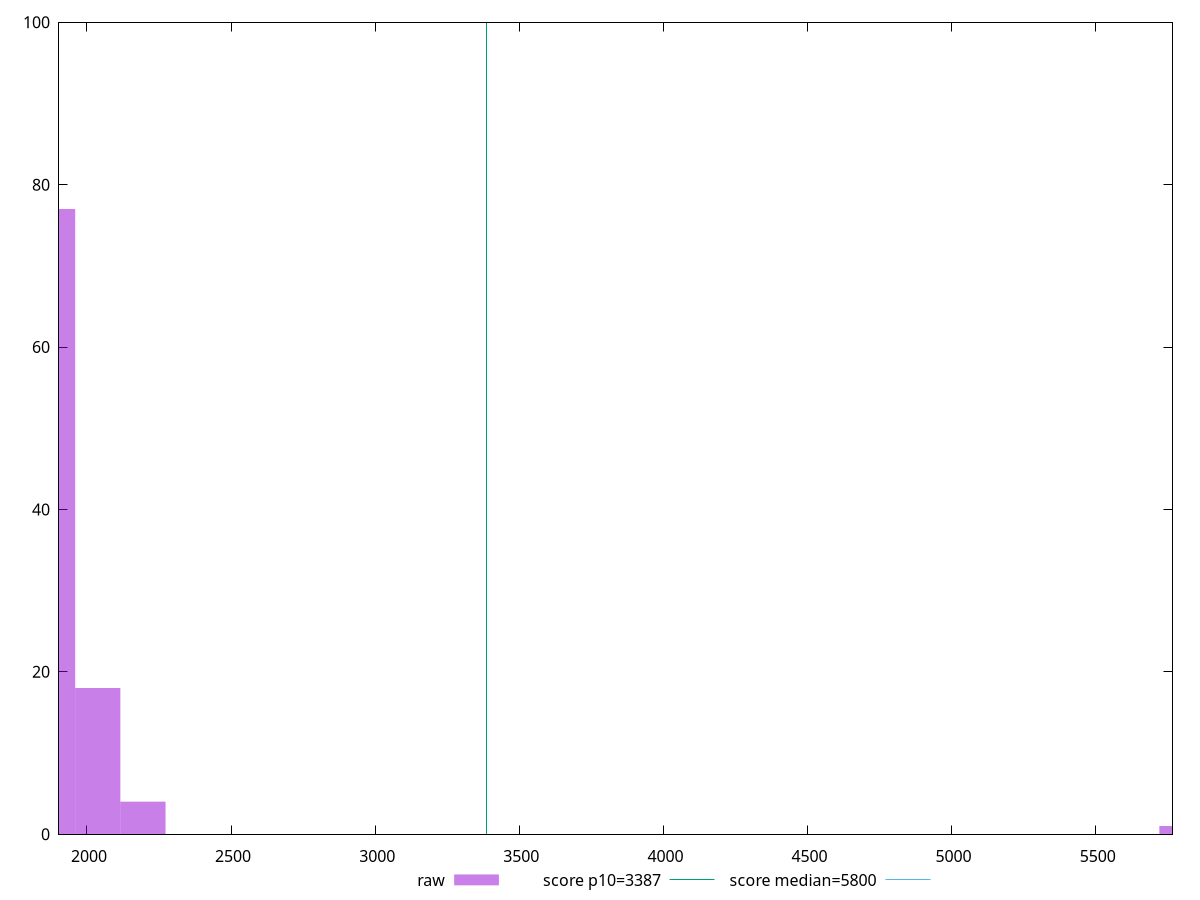 reset

$raw <<EOF
5799.209028745952 1
2194.2953081741443 4
2037.5599290188482 18
1880.8245498635522 77
EOF

set key outside below
set boxwidth 156.73537915529602
set xrange [1903.0334999999995:5766.440472309114]
set yrange [0:100]
set trange [0:100]
set style fill transparent solid 0.5 noborder

set parametric
set terminal svg size 640, 490 enhanced background rgb 'white'
set output "report_00019_2021-02-10T18-14-37.922Z//speed-index/samples/pages+cached+noadtech+nomedia/raw/histogram.svg"

plot $raw title "raw" with boxes, \
     3387,t title "score p10=3387", \
     5800,t title "score median=5800"

reset
